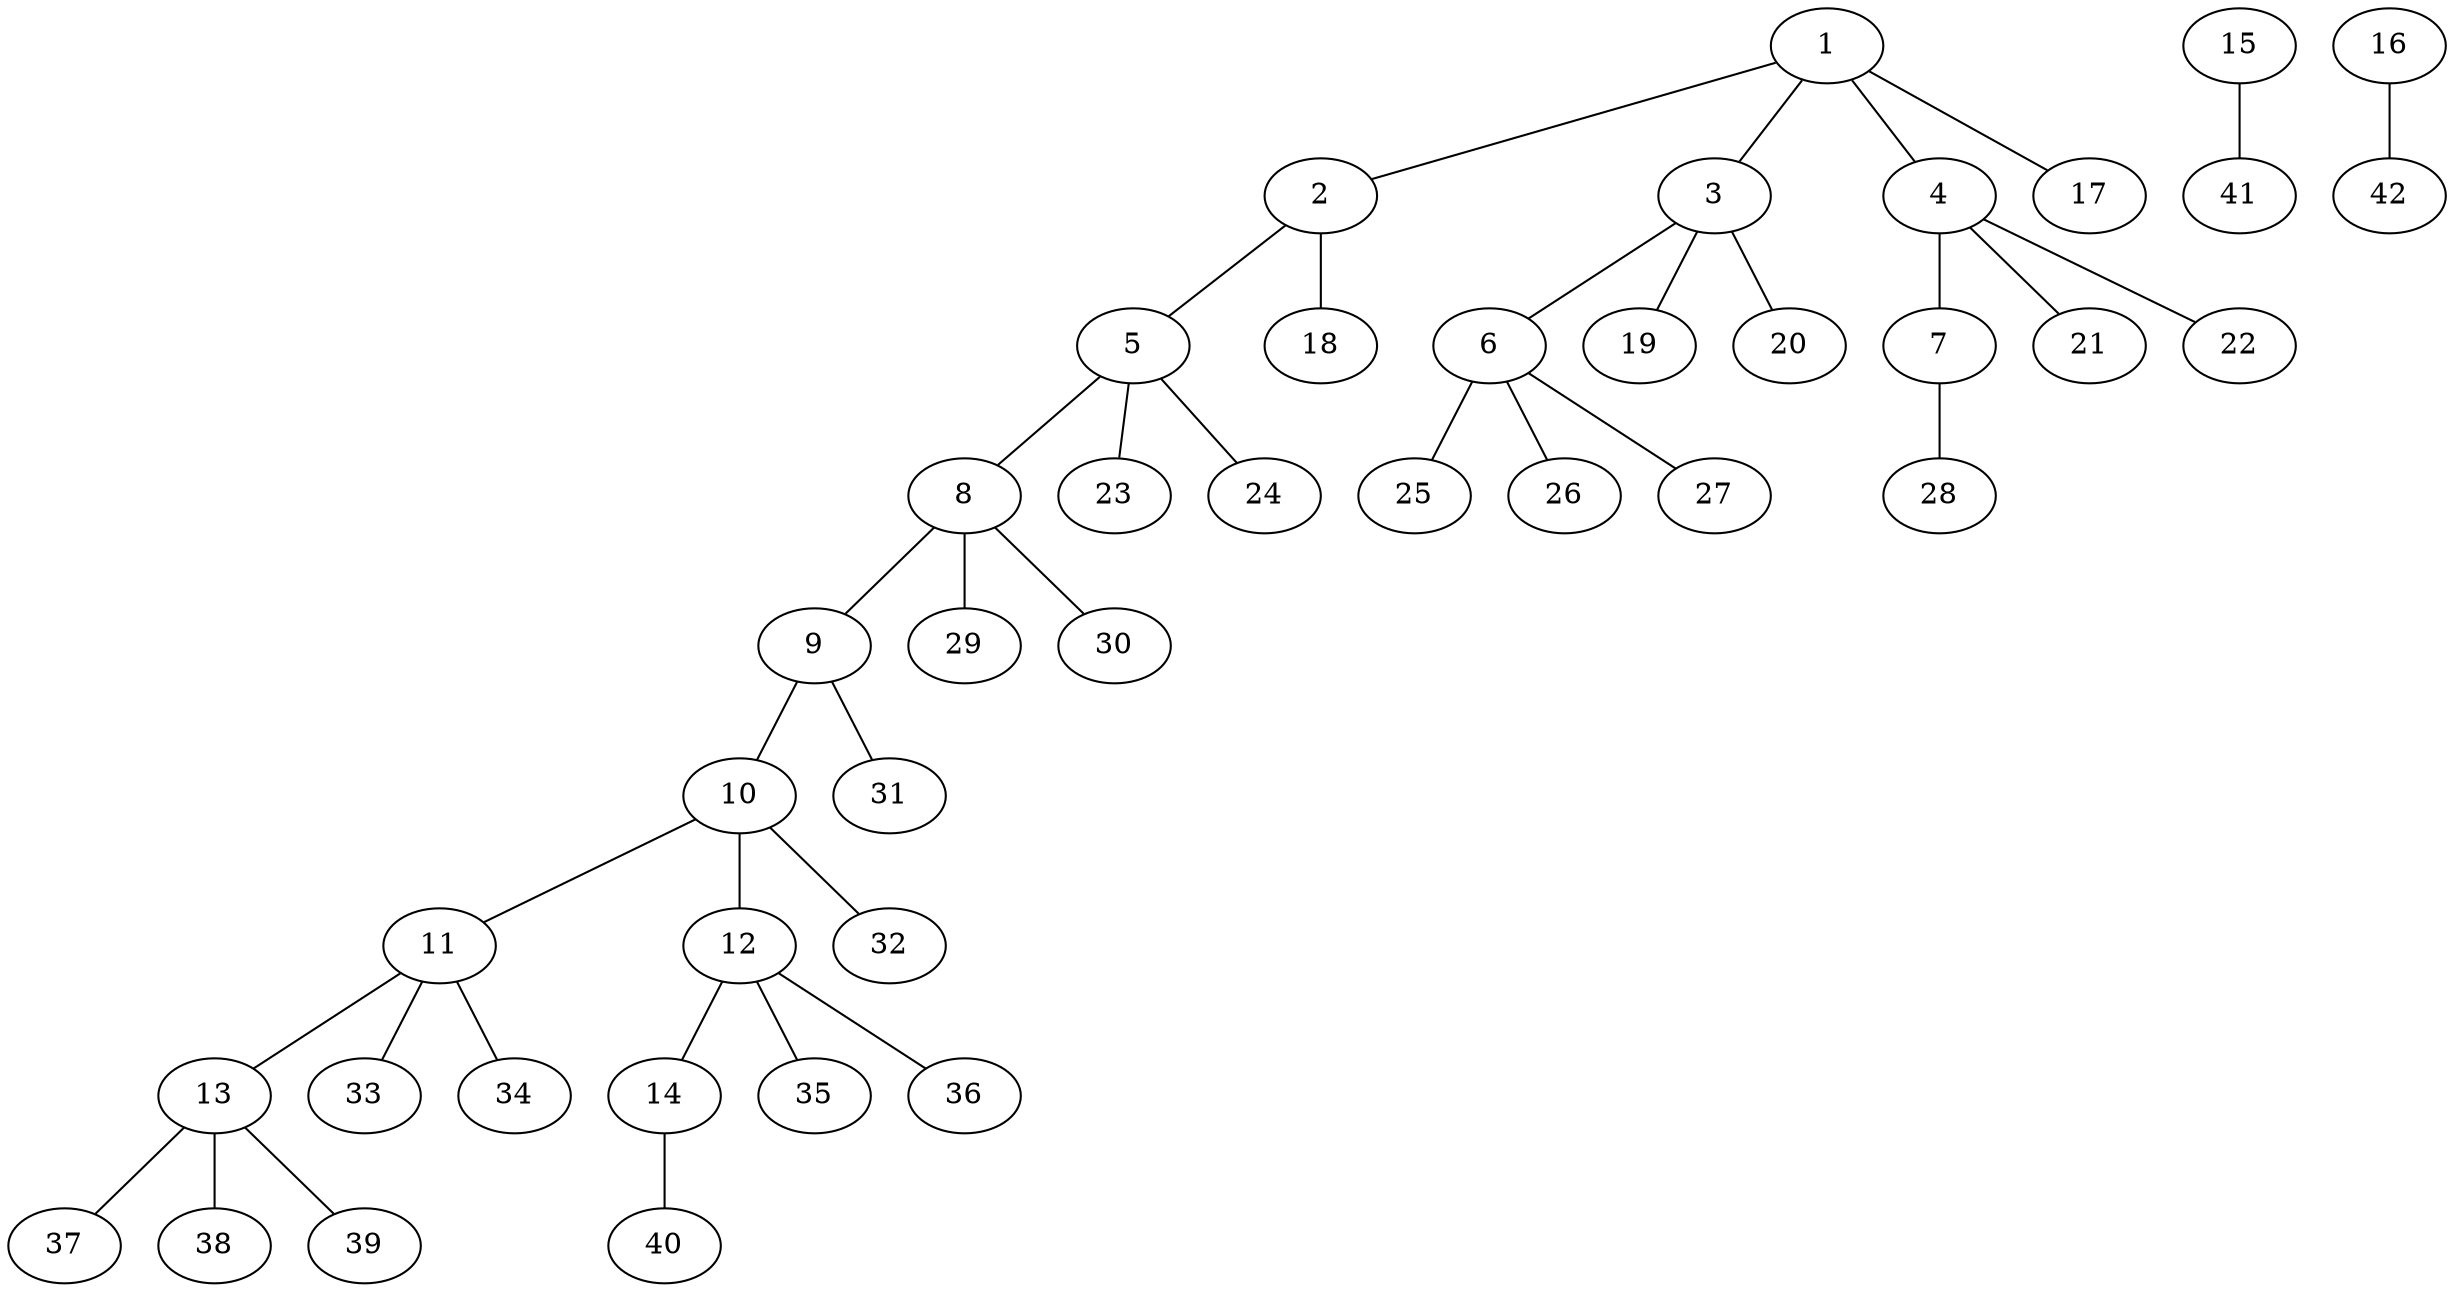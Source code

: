 graph molecule_4174 {
	1	 [chem=C];
	2	 [chem=N];
	1 -- 2	 [valence=1];
	3	 [chem=C];
	1 -- 3	 [valence=1];
	4	 [chem=C];
	1 -- 4	 [valence=1];
	17	 [chem=H];
	1 -- 17	 [valence=1];
	5	 [chem=C];
	2 -- 5	 [valence=1];
	18	 [chem=H];
	2 -- 18	 [valence=1];
	6	 [chem=C];
	3 -- 6	 [valence=1];
	19	 [chem=H];
	3 -- 19	 [valence=1];
	20	 [chem=H];
	3 -- 20	 [valence=1];
	7	 [chem=O];
	4 -- 7	 [valence=1];
	21	 [chem=H];
	4 -- 21	 [valence=1];
	22	 [chem=H];
	4 -- 22	 [valence=1];
	8	 [chem=C];
	5 -- 8	 [valence=1];
	23	 [chem=H];
	5 -- 23	 [valence=1];
	24	 [chem=H];
	5 -- 24	 [valence=1];
	25	 [chem=H];
	6 -- 25	 [valence=1];
	26	 [chem=H];
	6 -- 26	 [valence=1];
	27	 [chem=H];
	6 -- 27	 [valence=1];
	28	 [chem=H];
	7 -- 28	 [valence=1];
	9	 [chem=N];
	8 -- 9	 [valence=1];
	29	 [chem=H];
	8 -- 29	 [valence=1];
	30	 [chem=H];
	8 -- 30	 [valence=1];
	10	 [chem=C];
	9 -- 10	 [valence=1];
	31	 [chem=H];
	9 -- 31	 [valence=1];
	11	 [chem=C];
	10 -- 11	 [valence=1];
	12	 [chem=C];
	10 -- 12	 [valence=1];
	32	 [chem=H];
	10 -- 32	 [valence=1];
	13	 [chem=C];
	11 -- 13	 [valence=1];
	33	 [chem=H];
	11 -- 33	 [valence=1];
	34	 [chem=H];
	11 -- 34	 [valence=1];
	14	 [chem=O];
	12 -- 14	 [valence=1];
	35	 [chem=H];
	12 -- 35	 [valence=1];
	36	 [chem=H];
	12 -- 36	 [valence=1];
	37	 [chem=H];
	13 -- 37	 [valence=1];
	38	 [chem=H];
	13 -- 38	 [valence=1];
	39	 [chem=H];
	13 -- 39	 [valence=1];
	40	 [chem=H];
	14 -- 40	 [valence=1];
	15	 [chem=Cl];
	41	 [chem=H];
	15 -- 41	 [valence=1];
	16	 [chem=Cl];
	42	 [chem=H];
	16 -- 42	 [valence=1];
}
